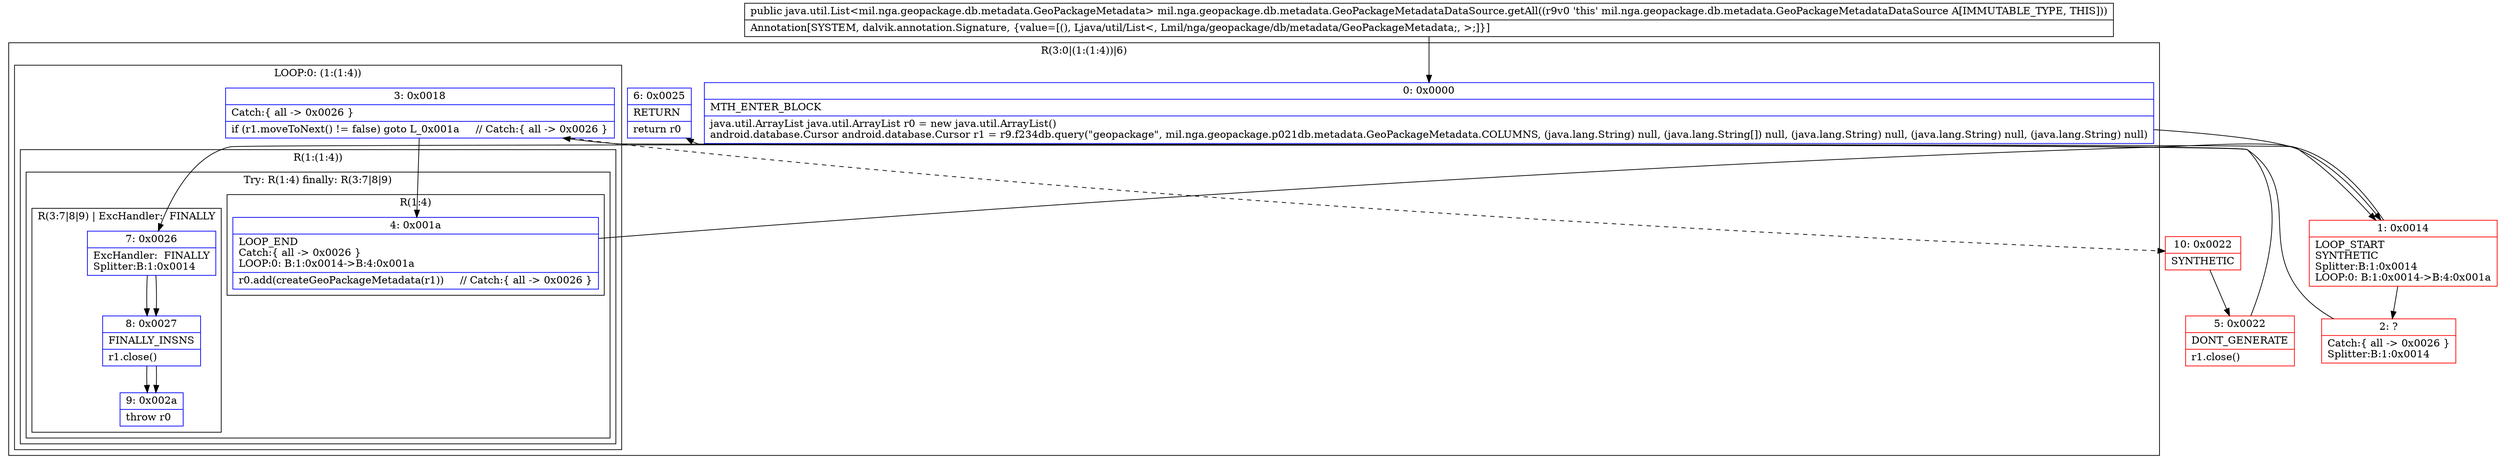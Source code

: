 digraph "CFG formil.nga.geopackage.db.metadata.GeoPackageMetadataDataSource.getAll()Ljava\/util\/List;" {
subgraph cluster_Region_1103353825 {
label = "R(3:0|(1:(1:4))|6)";
node [shape=record,color=blue];
Node_0 [shape=record,label="{0\:\ 0x0000|MTH_ENTER_BLOCK\l|java.util.ArrayList java.util.ArrayList r0 = new java.util.ArrayList()\landroid.database.Cursor android.database.Cursor r1 = r9.f234db.query(\"geopackage\", mil.nga.geopackage.p021db.metadata.GeoPackageMetadata.COLUMNS, (java.lang.String) null, (java.lang.String[]) null, (java.lang.String) null, (java.lang.String) null, (java.lang.String) null)\l}"];
subgraph cluster_LoopRegion_519055306 {
label = "LOOP:0: (1:(1:4))";
node [shape=record,color=blue];
Node_3 [shape=record,label="{3\:\ 0x0018|Catch:\{ all \-\> 0x0026 \}\l|if (r1.moveToNext() != false) goto L_0x001a     \/\/ Catch:\{ all \-\> 0x0026 \}\l}"];
subgraph cluster_Region_1548206391 {
label = "R(1:(1:4))";
node [shape=record,color=blue];
subgraph cluster_TryCatchRegion_958646528 {
label = "Try: R(1:4) finally: R(3:7|8|9)";
node [shape=record,color=blue];
subgraph cluster_Region_2080194363 {
label = "R(1:4)";
node [shape=record,color=blue];
Node_4 [shape=record,label="{4\:\ 0x001a|LOOP_END\lCatch:\{ all \-\> 0x0026 \}\lLOOP:0: B:1:0x0014\-\>B:4:0x001a\l|r0.add(createGeoPackageMetadata(r1))     \/\/ Catch:\{ all \-\> 0x0026 \}\l}"];
}
subgraph cluster_Region_209107184 {
label = "R(3:7|8|9) | ExcHandler:  FINALLY\l";
node [shape=record,color=blue];
Node_7 [shape=record,label="{7\:\ 0x0026|ExcHandler:  FINALLY\lSplitter:B:1:0x0014\l}"];
Node_8 [shape=record,label="{8\:\ 0x0027|FINALLY_INSNS\l|r1.close()\l}"];
Node_9 [shape=record,label="{9\:\ 0x002a|throw r0\l}"];
}
}
}
}
Node_6 [shape=record,label="{6\:\ 0x0025|RETURN\l|return r0\l}"];
}
subgraph cluster_Region_209107184 {
label = "R(3:7|8|9) | ExcHandler:  FINALLY\l";
node [shape=record,color=blue];
Node_7 [shape=record,label="{7\:\ 0x0026|ExcHandler:  FINALLY\lSplitter:B:1:0x0014\l}"];
Node_8 [shape=record,label="{8\:\ 0x0027|FINALLY_INSNS\l|r1.close()\l}"];
Node_9 [shape=record,label="{9\:\ 0x002a|throw r0\l}"];
}
Node_1 [shape=record,color=red,label="{1\:\ 0x0014|LOOP_START\lSYNTHETIC\lSplitter:B:1:0x0014\lLOOP:0: B:1:0x0014\-\>B:4:0x001a\l}"];
Node_2 [shape=record,color=red,label="{2\:\ ?|Catch:\{ all \-\> 0x0026 \}\lSplitter:B:1:0x0014\l}"];
Node_5 [shape=record,color=red,label="{5\:\ 0x0022|DONT_GENERATE\l|r1.close()\l}"];
Node_10 [shape=record,color=red,label="{10\:\ 0x0022|SYNTHETIC\l}"];
MethodNode[shape=record,label="{public java.util.List\<mil.nga.geopackage.db.metadata.GeoPackageMetadata\> mil.nga.geopackage.db.metadata.GeoPackageMetadataDataSource.getAll((r9v0 'this' mil.nga.geopackage.db.metadata.GeoPackageMetadataDataSource A[IMMUTABLE_TYPE, THIS]))  | Annotation[SYSTEM, dalvik.annotation.Signature, \{value=[(), Ljava\/util\/List\<, Lmil\/nga\/geopackage\/db\/metadata\/GeoPackageMetadata;, \>;]\}]\l}"];
MethodNode -> Node_0;
Node_0 -> Node_1;
Node_3 -> Node_4;
Node_3 -> Node_10[style=dashed];
Node_4 -> Node_1;
Node_7 -> Node_8;
Node_8 -> Node_9;
Node_7 -> Node_8;
Node_8 -> Node_9;
Node_1 -> Node_2;
Node_1 -> Node_7;
Node_2 -> Node_3;
Node_5 -> Node_6;
Node_10 -> Node_5;
}

